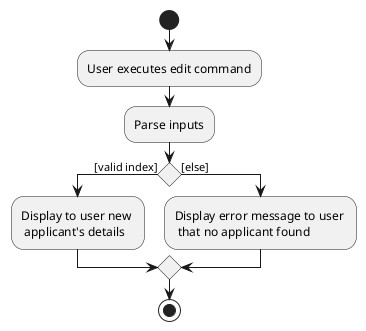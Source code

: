 @startuml
'https://plantuml.com/activity-diagram-beta

start
:User executes edit command;
:Parse inputs;
if () then ([valid index])
:Display to user new \n applicant's details;
else ([else])
:Display error message to user \n that no applicant found;
endif


stop

@enduml

